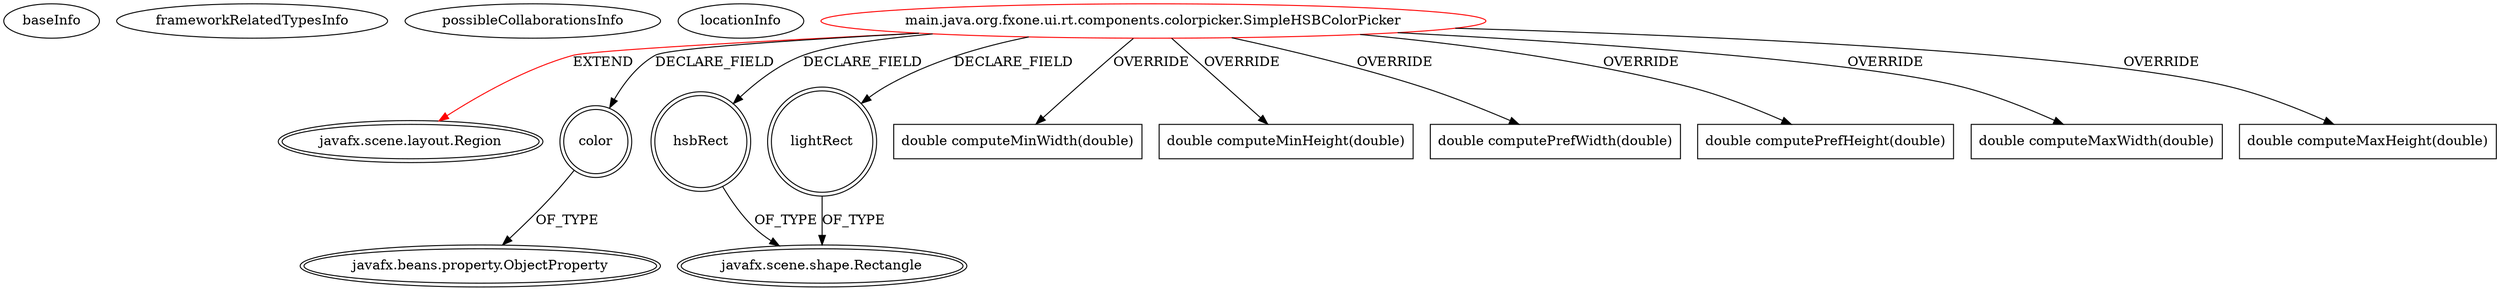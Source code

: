 digraph {
baseInfo[graphId=1896,category="extension_graph",isAnonymous=false,possibleRelation=false]
frameworkRelatedTypesInfo[0="javafx.scene.layout.Region"]
possibleCollaborationsInfo[]
locationInfo[projectName="atsticks-FXOne",filePath="/atsticks-FXOne/FXOne-master/org.fxone/fxone-ui/src/main/java/org/fxone/ui/rt/components/colorpicker/SimpleHSBColorPicker.java",contextSignature="SimpleHSBColorPicker",graphId="1896"]
0[label="main.java.org.fxone.ui.rt.components.colorpicker.SimpleHSBColorPicker",vertexType="ROOT_CLIENT_CLASS_DECLARATION",isFrameworkType=false,color=red]
1[label="javafx.scene.layout.Region",vertexType="FRAMEWORK_CLASS_TYPE",isFrameworkType=true,peripheries=2]
2[label="color",vertexType="FIELD_DECLARATION",isFrameworkType=true,peripheries=2,shape=circle]
3[label="javafx.beans.property.ObjectProperty",vertexType="FRAMEWORK_CLASS_TYPE",isFrameworkType=true,peripheries=2]
4[label="hsbRect",vertexType="FIELD_DECLARATION",isFrameworkType=true,peripheries=2,shape=circle]
5[label="javafx.scene.shape.Rectangle",vertexType="FRAMEWORK_CLASS_TYPE",isFrameworkType=true,peripheries=2]
6[label="lightRect",vertexType="FIELD_DECLARATION",isFrameworkType=true,peripheries=2,shape=circle]
8[label="double computeMinWidth(double)",vertexType="OVERRIDING_METHOD_DECLARATION",isFrameworkType=false,shape=box]
9[label="double computeMinHeight(double)",vertexType="OVERRIDING_METHOD_DECLARATION",isFrameworkType=false,shape=box]
10[label="double computePrefWidth(double)",vertexType="OVERRIDING_METHOD_DECLARATION",isFrameworkType=false,shape=box]
11[label="double computePrefHeight(double)",vertexType="OVERRIDING_METHOD_DECLARATION",isFrameworkType=false,shape=box]
12[label="double computeMaxWidth(double)",vertexType="OVERRIDING_METHOD_DECLARATION",isFrameworkType=false,shape=box]
13[label="double computeMaxHeight(double)",vertexType="OVERRIDING_METHOD_DECLARATION",isFrameworkType=false,shape=box]
0->1[label="EXTEND",color=red]
0->2[label="DECLARE_FIELD"]
2->3[label="OF_TYPE"]
0->4[label="DECLARE_FIELD"]
4->5[label="OF_TYPE"]
0->6[label="DECLARE_FIELD"]
6->5[label="OF_TYPE"]
0->8[label="OVERRIDE"]
0->9[label="OVERRIDE"]
0->10[label="OVERRIDE"]
0->11[label="OVERRIDE"]
0->12[label="OVERRIDE"]
0->13[label="OVERRIDE"]
}
